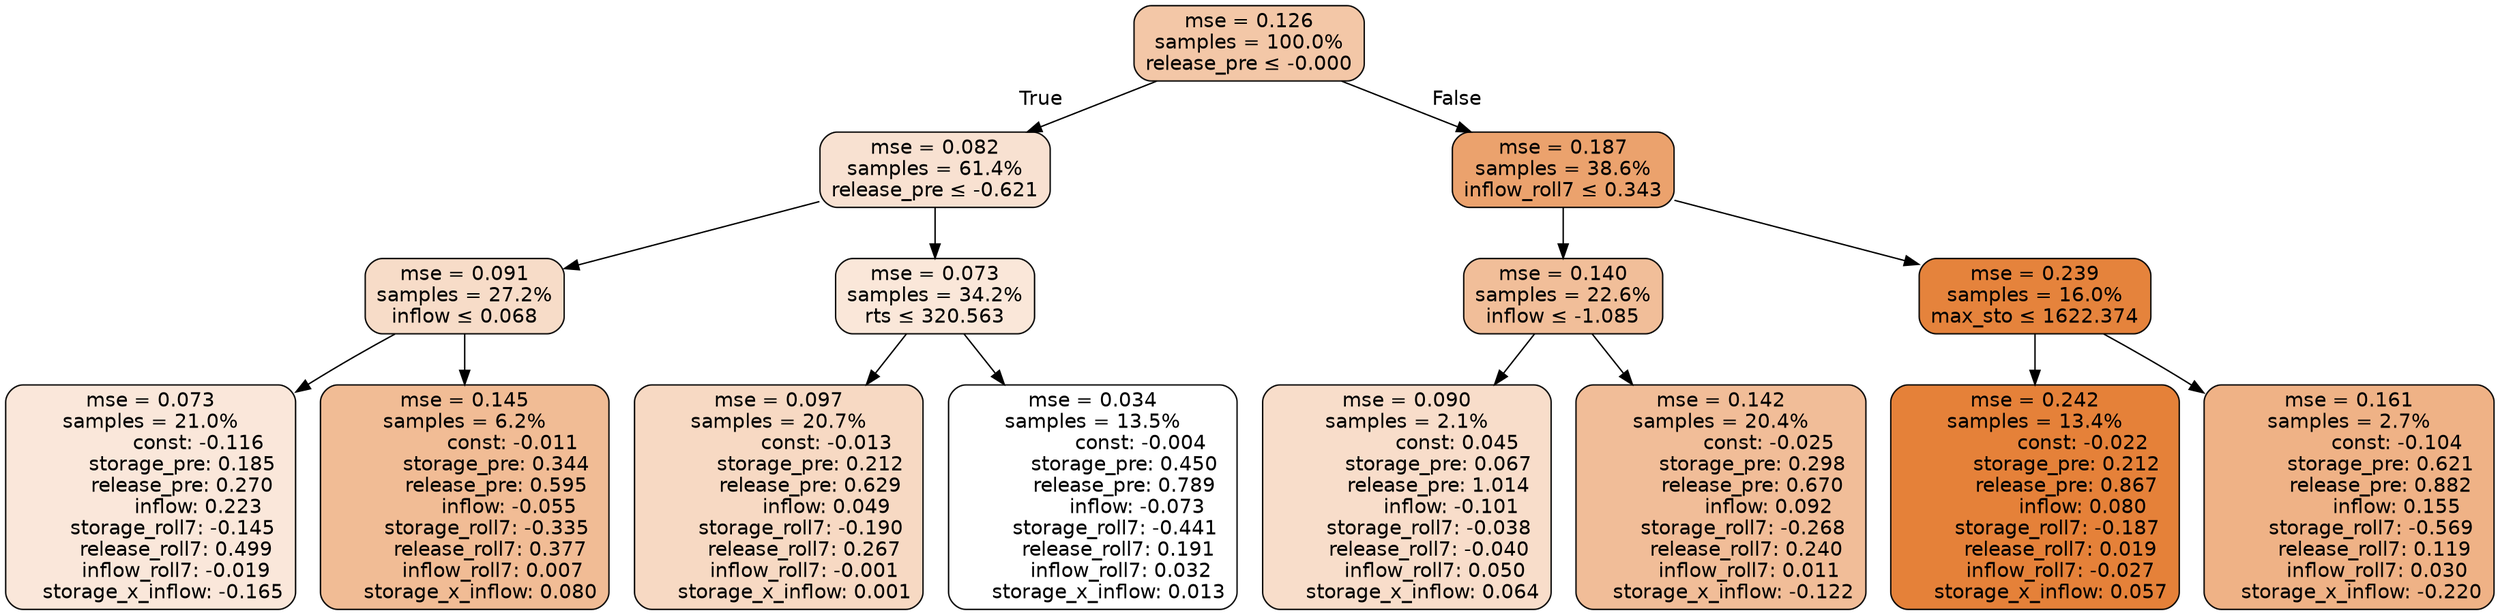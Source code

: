 digraph tree {
bgcolor="transparent"
node [shape=rectangle, style="filled, rounded", color="black", fontname=helvetica] ;
edge [fontname=helvetica] ;
	"0" [label="mse = 0.126
samples = 100.0%
release_pre &le; -0.000", fillcolor="#f3c7a7"]
	"1" [label="mse = 0.082
samples = 61.4%
release_pre &le; -0.621", fillcolor="#f8e1d1"]
	"2" [label="mse = 0.091
samples = 27.2%
inflow &le; 0.068", fillcolor="#f7dcc8"]
	"3" [label="mse = 0.073
samples = 21.0%
               const: -0.116
          storage_pre: 0.185
          release_pre: 0.270
               inflow: 0.223
       storage_roll7: -0.145
        release_roll7: 0.499
        inflow_roll7: -0.019
    storage_x_inflow: -0.165", fillcolor="#fae7da"]
	"4" [label="mse = 0.145
samples = 6.2%
               const: -0.011
          storage_pre: 0.344
          release_pre: 0.595
              inflow: -0.055
       storage_roll7: -0.335
        release_roll7: 0.377
         inflow_roll7: 0.007
     storage_x_inflow: 0.080", fillcolor="#f1bc95"]
	"5" [label="mse = 0.073
samples = 34.2%
rts &le; 320.563", fillcolor="#fae7d9"]
	"6" [label="mse = 0.097
samples = 20.7%
               const: -0.013
          storage_pre: 0.212
          release_pre: 0.629
               inflow: 0.049
       storage_roll7: -0.190
        release_roll7: 0.267
        inflow_roll7: -0.001
     storage_x_inflow: 0.001", fillcolor="#f7d9c3"]
	"7" [label="mse = 0.034
samples = 13.5%
               const: -0.004
          storage_pre: 0.450
          release_pre: 0.789
              inflow: -0.073
       storage_roll7: -0.441
        release_roll7: 0.191
         inflow_roll7: 0.032
     storage_x_inflow: 0.013", fillcolor="#ffffff"]
	"8" [label="mse = 0.187
samples = 38.6%
inflow_roll7 &le; 0.343", fillcolor="#eba26d"]
	"9" [label="mse = 0.140
samples = 22.6%
inflow &le; -1.085", fillcolor="#f1be99"]
	"10" [label="mse = 0.090
samples = 2.1%
                const: 0.045
          storage_pre: 0.067
          release_pre: 1.014
              inflow: -0.101
       storage_roll7: -0.038
       release_roll7: -0.040
         inflow_roll7: 0.050
     storage_x_inflow: 0.064", fillcolor="#f8ddca"]
	"11" [label="mse = 0.142
samples = 20.4%
               const: -0.025
          storage_pre: 0.298
          release_pre: 0.670
               inflow: 0.092
       storage_roll7: -0.268
        release_roll7: 0.240
         inflow_roll7: 0.011
    storage_x_inflow: -0.122", fillcolor="#f1bd98"]
	"12" [label="mse = 0.239
samples = 16.0%
max_sto &le; 1622.374", fillcolor="#e5833c"]
	"13" [label="mse = 0.242
samples = 13.4%
               const: -0.022
          storage_pre: 0.212
          release_pre: 0.867
               inflow: 0.080
       storage_roll7: -0.187
        release_roll7: 0.019
        inflow_roll7: -0.027
     storage_x_inflow: 0.057", fillcolor="#e58139"]
	"14" [label="mse = 0.161
samples = 2.7%
               const: -0.104
          storage_pre: 0.621
          release_pre: 0.882
               inflow: 0.155
       storage_roll7: -0.569
        release_roll7: 0.119
         inflow_roll7: 0.030
    storage_x_inflow: -0.220", fillcolor="#efb286"]

	"0" -> "1" [labeldistance=2.5, labelangle=45, headlabel="True"]
	"1" -> "2"
	"2" -> "3"
	"2" -> "4"
	"1" -> "5"
	"5" -> "6"
	"5" -> "7"
	"0" -> "8" [labeldistance=2.5, labelangle=-45, headlabel="False"]
	"8" -> "9"
	"9" -> "10"
	"9" -> "11"
	"8" -> "12"
	"12" -> "13"
	"12" -> "14"
}